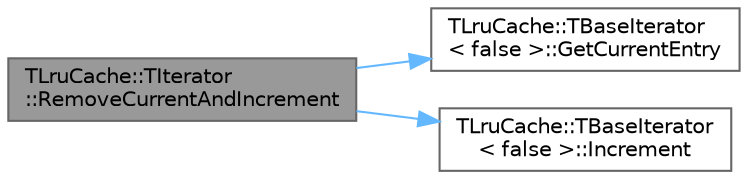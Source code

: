 digraph "TLruCache::TIterator::RemoveCurrentAndIncrement"
{
 // INTERACTIVE_SVG=YES
 // LATEX_PDF_SIZE
  bgcolor="transparent";
  edge [fontname=Helvetica,fontsize=10,labelfontname=Helvetica,labelfontsize=10];
  node [fontname=Helvetica,fontsize=10,shape=box,height=0.2,width=0.4];
  rankdir="LR";
  Node1 [id="Node000001",label="TLruCache::TIterator\l::RemoveCurrentAndIncrement",height=0.2,width=0.4,color="gray40", fillcolor="grey60", style="filled", fontcolor="black",tooltip="Removes the current element from the cache and increments the iterator."];
  Node1 -> Node2 [id="edge1_Node000001_Node000002",color="steelblue1",style="solid",tooltip=" "];
  Node2 [id="Node000002",label="TLruCache::TBaseIterator\l\< false \>::GetCurrentEntry",height=0.2,width=0.4,color="grey40", fillcolor="white", style="filled",URL="$da/d9e/classTLruCache_1_1TBaseIterator.html#ab414a1071d7a4bf8b742670bbe11e22c",tooltip=" "];
  Node1 -> Node3 [id="edge2_Node000001_Node000003",color="steelblue1",style="solid",tooltip=" "];
  Node3 [id="Node000003",label="TLruCache::TBaseIterator\l\< false \>::Increment",height=0.2,width=0.4,color="grey40", fillcolor="white", style="filled",URL="$da/d9e/classTLruCache_1_1TBaseIterator.html#a1d4644662ba48ee0b010727728f64850",tooltip=" "];
}
